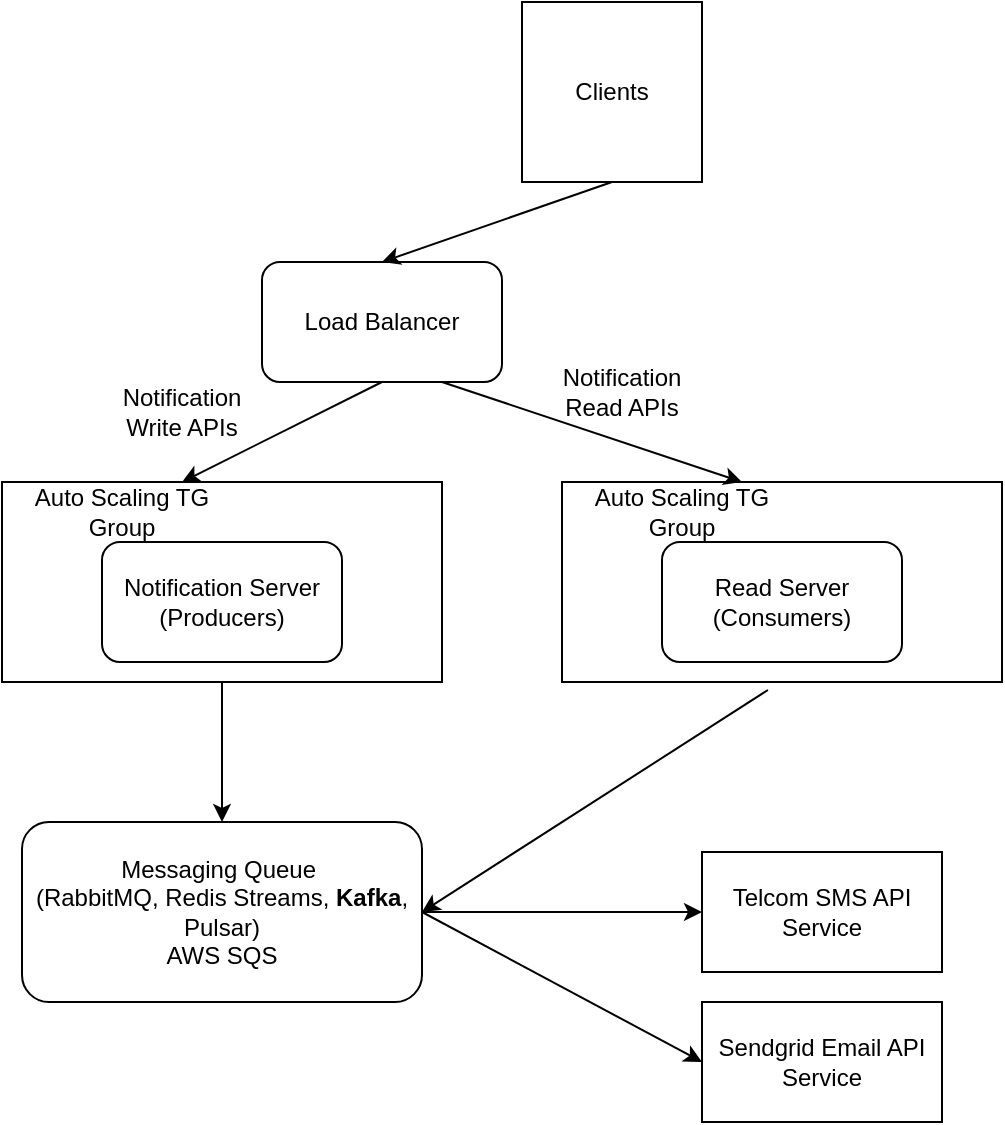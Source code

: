 <mxfile version="15.7.3" type="github">
  <diagram id="s9_dTgc7p5rhCksrBfY1" name="Page-1">
    <mxGraphModel dx="946" dy="503" grid="1" gridSize="10" guides="1" tooltips="1" connect="1" arrows="1" fold="1" page="1" pageScale="1" pageWidth="850" pageHeight="1100" math="0" shadow="0">
      <root>
        <mxCell id="0" />
        <mxCell id="1" parent="0" />
        <mxCell id="-2GKroH-sKb8QGA59u33-1" value="Load Balancer" style="rounded=1;whiteSpace=wrap;html=1;" vertex="1" parent="1">
          <mxGeometry x="450" y="140" width="120" height="60" as="geometry" />
        </mxCell>
        <mxCell id="-2GKroH-sKb8QGA59u33-2" value="" style="rounded=0;whiteSpace=wrap;html=1;" vertex="1" parent="1">
          <mxGeometry x="320" y="250" width="220" height="100" as="geometry" />
        </mxCell>
        <mxCell id="-2GKroH-sKb8QGA59u33-3" value="Auto Scaling TG Group" style="text;html=1;strokeColor=none;fillColor=none;align=center;verticalAlign=middle;whiteSpace=wrap;rounded=0;" vertex="1" parent="1">
          <mxGeometry x="320" y="250" width="120" height="30" as="geometry" />
        </mxCell>
        <mxCell id="-2GKroH-sKb8QGA59u33-4" value="Notification Server (Producers)" style="rounded=1;whiteSpace=wrap;html=1;" vertex="1" parent="1">
          <mxGeometry x="370" y="280" width="120" height="60" as="geometry" />
        </mxCell>
        <mxCell id="-2GKroH-sKb8QGA59u33-5" value="Messaging Queue&amp;nbsp;&lt;br&gt;(RabbitMQ, Redis Streams, &lt;b&gt;Kafka&lt;/b&gt;, Pulsar)&lt;br&gt;AWS SQS" style="rounded=1;whiteSpace=wrap;html=1;" vertex="1" parent="1">
          <mxGeometry x="330" y="420" width="200" height="90" as="geometry" />
        </mxCell>
        <mxCell id="-2GKroH-sKb8QGA59u33-6" value="Clients" style="whiteSpace=wrap;html=1;aspect=fixed;" vertex="1" parent="1">
          <mxGeometry x="580" y="10" width="90" height="90" as="geometry" />
        </mxCell>
        <mxCell id="-2GKroH-sKb8QGA59u33-8" value="" style="rounded=0;whiteSpace=wrap;html=1;" vertex="1" parent="1">
          <mxGeometry x="600" y="250" width="220" height="100" as="geometry" />
        </mxCell>
        <mxCell id="-2GKroH-sKb8QGA59u33-9" value="Auto Scaling TG Group" style="text;html=1;strokeColor=none;fillColor=none;align=center;verticalAlign=middle;whiteSpace=wrap;rounded=0;" vertex="1" parent="1">
          <mxGeometry x="600" y="250" width="120" height="30" as="geometry" />
        </mxCell>
        <mxCell id="-2GKroH-sKb8QGA59u33-10" value="Read Server (Consumers)" style="rounded=1;whiteSpace=wrap;html=1;" vertex="1" parent="1">
          <mxGeometry x="650" y="280" width="120" height="60" as="geometry" />
        </mxCell>
        <mxCell id="-2GKroH-sKb8QGA59u33-11" value="" style="endArrow=classic;html=1;rounded=0;exitX=0.5;exitY=1;exitDx=0;exitDy=0;entryX=0.75;entryY=0;entryDx=0;entryDy=0;" edge="1" parent="1" source="-2GKroH-sKb8QGA59u33-1" target="-2GKroH-sKb8QGA59u33-3">
          <mxGeometry width="50" height="50" relative="1" as="geometry">
            <mxPoint x="380" y="180" as="sourcePoint" />
            <mxPoint x="610" y="290" as="targetPoint" />
          </mxGeometry>
        </mxCell>
        <mxCell id="-2GKroH-sKb8QGA59u33-12" value="Notification Write APIs" style="text;html=1;strokeColor=none;fillColor=none;align=center;verticalAlign=middle;whiteSpace=wrap;rounded=0;" vertex="1" parent="1">
          <mxGeometry x="380" y="200" width="60" height="30" as="geometry" />
        </mxCell>
        <mxCell id="-2GKroH-sKb8QGA59u33-13" value="" style="endArrow=classic;html=1;rounded=0;exitX=0.5;exitY=1;exitDx=0;exitDy=0;entryX=0.5;entryY=0;entryDx=0;entryDy=0;" edge="1" parent="1" source="-2GKroH-sKb8QGA59u33-2" target="-2GKroH-sKb8QGA59u33-5">
          <mxGeometry width="50" height="50" relative="1" as="geometry">
            <mxPoint x="560" y="340" as="sourcePoint" />
            <mxPoint x="610" y="290" as="targetPoint" />
          </mxGeometry>
        </mxCell>
        <mxCell id="-2GKroH-sKb8QGA59u33-15" value="" style="endArrow=classic;html=1;rounded=0;exitX=0.468;exitY=1.04;exitDx=0;exitDy=0;exitPerimeter=0;entryX=1;entryY=0.5;entryDx=0;entryDy=0;" edge="1" parent="1" source="-2GKroH-sKb8QGA59u33-8" target="-2GKroH-sKb8QGA59u33-5">
          <mxGeometry width="50" height="50" relative="1" as="geometry">
            <mxPoint x="560" y="340" as="sourcePoint" />
            <mxPoint x="610" y="290" as="targetPoint" />
          </mxGeometry>
        </mxCell>
        <mxCell id="-2GKroH-sKb8QGA59u33-16" value="" style="endArrow=classic;html=1;rounded=0;exitX=0.75;exitY=1;exitDx=0;exitDy=0;entryX=0.75;entryY=0;entryDx=0;entryDy=0;" edge="1" parent="1" source="-2GKroH-sKb8QGA59u33-1" target="-2GKroH-sKb8QGA59u33-9">
          <mxGeometry width="50" height="50" relative="1" as="geometry">
            <mxPoint x="560" y="340" as="sourcePoint" />
            <mxPoint x="610" y="290" as="targetPoint" />
          </mxGeometry>
        </mxCell>
        <mxCell id="-2GKroH-sKb8QGA59u33-17" value="Notification Read APIs" style="text;html=1;strokeColor=none;fillColor=none;align=center;verticalAlign=middle;whiteSpace=wrap;rounded=0;" vertex="1" parent="1">
          <mxGeometry x="600" y="190" width="60" height="30" as="geometry" />
        </mxCell>
        <mxCell id="-2GKroH-sKb8QGA59u33-18" value="Telcom SMS API Service" style="rounded=0;whiteSpace=wrap;html=1;" vertex="1" parent="1">
          <mxGeometry x="670" y="435" width="120" height="60" as="geometry" />
        </mxCell>
        <mxCell id="-2GKroH-sKb8QGA59u33-19" value="" style="endArrow=classic;html=1;rounded=0;exitX=1;exitY=0.5;exitDx=0;exitDy=0;entryX=0;entryY=0.5;entryDx=0;entryDy=0;" edge="1" parent="1" source="-2GKroH-sKb8QGA59u33-5" target="-2GKroH-sKb8QGA59u33-18">
          <mxGeometry width="50" height="50" relative="1" as="geometry">
            <mxPoint x="620" y="350" as="sourcePoint" />
            <mxPoint x="670" y="300" as="targetPoint" />
          </mxGeometry>
        </mxCell>
        <mxCell id="-2GKroH-sKb8QGA59u33-20" value="" style="endArrow=classic;html=1;rounded=0;exitX=0.5;exitY=1;exitDx=0;exitDy=0;entryX=0.5;entryY=0;entryDx=0;entryDy=0;" edge="1" parent="1" source="-2GKroH-sKb8QGA59u33-6" target="-2GKroH-sKb8QGA59u33-1">
          <mxGeometry width="50" height="50" relative="1" as="geometry">
            <mxPoint x="620" y="280" as="sourcePoint" />
            <mxPoint x="670" y="230" as="targetPoint" />
          </mxGeometry>
        </mxCell>
        <mxCell id="-2GKroH-sKb8QGA59u33-21" value="Sendgrid Email API Service" style="rounded=0;whiteSpace=wrap;html=1;" vertex="1" parent="1">
          <mxGeometry x="670" y="510" width="120" height="60" as="geometry" />
        </mxCell>
        <mxCell id="-2GKroH-sKb8QGA59u33-22" value="" style="endArrow=classic;html=1;rounded=0;exitX=1;exitY=0.5;exitDx=0;exitDy=0;entryX=0;entryY=0.5;entryDx=0;entryDy=0;" edge="1" parent="1" source="-2GKroH-sKb8QGA59u33-5" target="-2GKroH-sKb8QGA59u33-21">
          <mxGeometry width="50" height="50" relative="1" as="geometry">
            <mxPoint x="620" y="380" as="sourcePoint" />
            <mxPoint x="670" y="330" as="targetPoint" />
          </mxGeometry>
        </mxCell>
      </root>
    </mxGraphModel>
  </diagram>
</mxfile>

